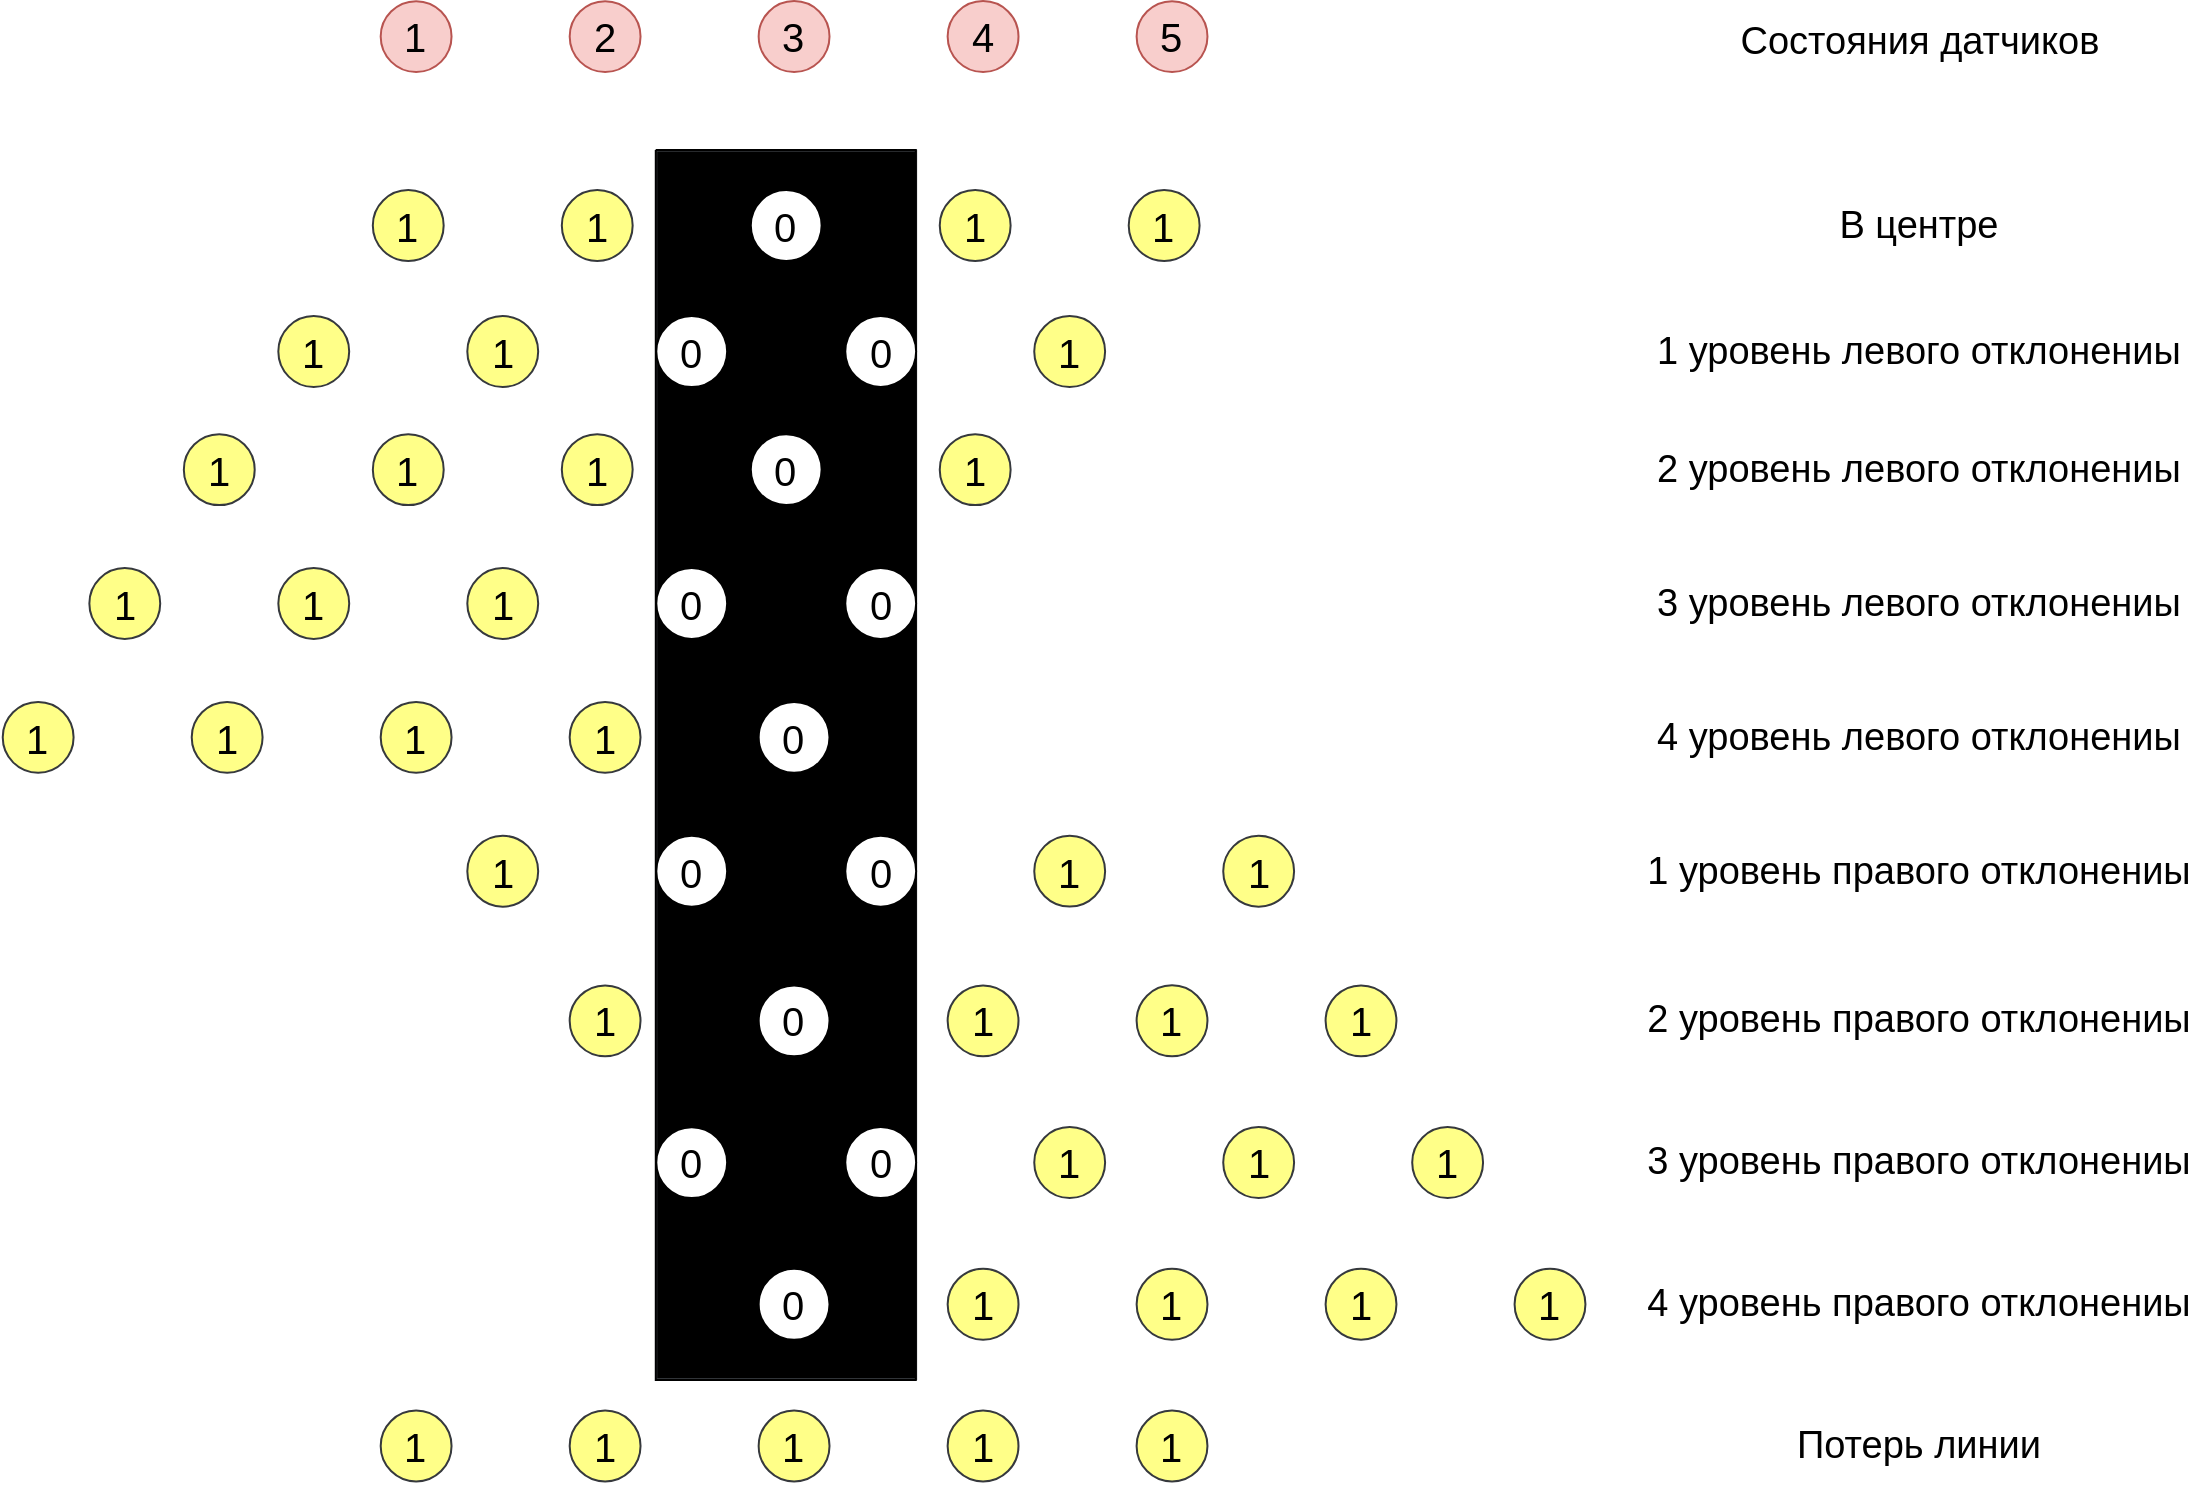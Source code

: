 <mxfile version="21.1.2" type="device">
  <diagram name="Page-1" id="Cj-V_x_v1ogrPbI0qBQC">
    <mxGraphModel dx="1404" dy="806" grid="1" gridSize="3.937" guides="1" tooltips="1" connect="1" arrows="1" fold="1" page="1" pageScale="1" pageWidth="1169" pageHeight="827" math="0" shadow="0">
      <root>
        <mxCell id="0" />
        <mxCell id="1" parent="0" />
        <mxCell id="OgcWA86P0u7zVFdbIbJ7-59" value="" style="rounded=0;whiteSpace=wrap;html=1;fillColor=#000000;strokeColor=#36393d;glass=0;shadow=0;connectable=1;allowArrows=1;expand=1;" vertex="1" parent="1">
          <mxGeometry x="366.16" y="102.36" width="129.9" height="614.18" as="geometry" />
        </mxCell>
        <mxCell id="OgcWA86P0u7zVFdbIbJ7-8" value="" style="endArrow=none;html=1;rounded=0;" edge="1" parent="1">
          <mxGeometry width="50" height="50" relative="1" as="geometry">
            <mxPoint x="365.89" y="102.01" as="sourcePoint" />
            <mxPoint x="365.89" y="102.01" as="targetPoint" />
            <Array as="points">
              <mxPoint x="365.89" y="717.01" />
              <mxPoint x="495.89" y="717.01" />
              <mxPoint x="495.89" y="102.01" />
            </Array>
          </mxGeometry>
        </mxCell>
        <mxCell id="OgcWA86P0u7zVFdbIbJ7-9" value="1" style="ellipse;whiteSpace=wrap;html=1;aspect=fixed;fontSize=20;fillColor=#ffff88;strokeColor=#36393d;" vertex="1" parent="1">
          <mxGeometry x="224.407" y="122.057" width="35.43" height="35.43" as="geometry" />
        </mxCell>
        <mxCell id="OgcWA86P0u7zVFdbIbJ7-10" value="1" style="ellipse;whiteSpace=wrap;html=1;aspect=fixed;fontSize=20;fillColor=#ffff88;strokeColor=#36393d;" vertex="1" parent="1">
          <mxGeometry x="318.904" y="122.054" width="35.43" height="35.43" as="geometry" />
        </mxCell>
        <mxCell id="OgcWA86P0u7zVFdbIbJ7-11" value="0" style="ellipse;whiteSpace=wrap;html=1;aspect=fixed;fontSize=20;" vertex="1" parent="1">
          <mxGeometry x="413.391" y="122.051" width="35.43" height="35.43" as="geometry" />
        </mxCell>
        <mxCell id="OgcWA86P0u7zVFdbIbJ7-12" value="1" style="ellipse;whiteSpace=wrap;html=1;aspect=fixed;fontSize=20;fillColor=#ffff88;strokeColor=#36393d;" vertex="1" parent="1">
          <mxGeometry x="507.878" y="122.048" width="35.43" height="35.43" as="geometry" />
        </mxCell>
        <mxCell id="OgcWA86P0u7zVFdbIbJ7-13" value="1" style="ellipse;whiteSpace=wrap;html=1;aspect=fixed;fontSize=20;fillColor=#ffff88;strokeColor=#36393d;" vertex="1" parent="1">
          <mxGeometry x="602.365" y="122.055" width="35.43" height="35.43" as="geometry" />
        </mxCell>
        <mxCell id="OgcWA86P0u7zVFdbIbJ7-14" value="1" style="ellipse;whiteSpace=wrap;html=1;aspect=fixed;fontSize=20;fillColor=#ffff88;strokeColor=#36393d;" vertex="1" parent="1">
          <mxGeometry x="177.164" y="185.054" width="35.43" height="35.43" as="geometry" />
        </mxCell>
        <mxCell id="OgcWA86P0u7zVFdbIbJ7-15" value="1" style="ellipse;whiteSpace=wrap;html=1;aspect=fixed;fontSize=20;fillColor=#ffff88;strokeColor=#36393d;" vertex="1" parent="1">
          <mxGeometry x="271.661" y="185.051" width="35.43" height="35.43" as="geometry" />
        </mxCell>
        <mxCell id="OgcWA86P0u7zVFdbIbJ7-16" value="0" style="ellipse;whiteSpace=wrap;html=1;aspect=fixed;fontSize=20;" vertex="1" parent="1">
          <mxGeometry x="366.148" y="185.048" width="35.43" height="35.43" as="geometry" />
        </mxCell>
        <mxCell id="OgcWA86P0u7zVFdbIbJ7-17" value="0" style="ellipse;whiteSpace=wrap;html=1;aspect=fixed;fontSize=20;" vertex="1" parent="1">
          <mxGeometry x="460.635" y="185.045" width="35.43" height="35.43" as="geometry" />
        </mxCell>
        <mxCell id="OgcWA86P0u7zVFdbIbJ7-18" value="1" style="ellipse;whiteSpace=wrap;html=1;aspect=fixed;fontSize=20;fillColor=#ffff88;strokeColor=#36393d;" vertex="1" parent="1">
          <mxGeometry x="555.122" y="185.052" width="35.43" height="35.43" as="geometry" />
        </mxCell>
        <mxCell id="OgcWA86P0u7zVFdbIbJ7-19" value="1" style="ellipse;whiteSpace=wrap;html=1;aspect=fixed;fontSize=20;fillColor=#ffff88;strokeColor=#36393d;" vertex="1" parent="1">
          <mxGeometry x="129.921" y="244.101" width="35.43" height="35.43" as="geometry" />
        </mxCell>
        <mxCell id="OgcWA86P0u7zVFdbIbJ7-20" value="1" style="ellipse;whiteSpace=wrap;html=1;aspect=fixed;fontSize=20;fillColor=#ffff88;strokeColor=#36393d;" vertex="1" parent="1">
          <mxGeometry x="224.418" y="244.098" width="35.43" height="35.43" as="geometry" />
        </mxCell>
        <mxCell id="OgcWA86P0u7zVFdbIbJ7-21" value="1" style="ellipse;whiteSpace=wrap;html=1;aspect=fixed;fontSize=20;fillColor=#ffff88;strokeColor=#36393d;" vertex="1" parent="1">
          <mxGeometry x="318.905" y="244.095" width="35.43" height="35.43" as="geometry" />
        </mxCell>
        <mxCell id="OgcWA86P0u7zVFdbIbJ7-22" value="0" style="ellipse;whiteSpace=wrap;html=1;aspect=fixed;fontSize=20;" vertex="1" parent="1">
          <mxGeometry x="413.392" y="244.092" width="35.43" height="35.43" as="geometry" />
        </mxCell>
        <mxCell id="OgcWA86P0u7zVFdbIbJ7-23" value="1" style="ellipse;whiteSpace=wrap;html=1;aspect=fixed;fontSize=20;fillColor=#ffff88;strokeColor=#36393d;" vertex="1" parent="1">
          <mxGeometry x="507.879" y="244.099" width="35.43" height="35.43" as="geometry" />
        </mxCell>
        <mxCell id="OgcWA86P0u7zVFdbIbJ7-24" value="1" style="ellipse;whiteSpace=wrap;html=1;aspect=fixed;fontSize=20;fillColor=#ffff88;strokeColor=#36393d;" vertex="1" parent="1">
          <mxGeometry x="82.678" y="311.038" width="35.43" height="35.43" as="geometry" />
        </mxCell>
        <mxCell id="OgcWA86P0u7zVFdbIbJ7-25" value="1" style="ellipse;whiteSpace=wrap;html=1;aspect=fixed;fontSize=20;fillColor=#ffff88;strokeColor=#36393d;" vertex="1" parent="1">
          <mxGeometry x="177.175" y="311.035" width="35.43" height="35.43" as="geometry" />
        </mxCell>
        <mxCell id="OgcWA86P0u7zVFdbIbJ7-26" value="1" style="ellipse;whiteSpace=wrap;html=1;aspect=fixed;fontSize=20;fillColor=#ffff88;strokeColor=#36393d;" vertex="1" parent="1">
          <mxGeometry x="271.662" y="311.032" width="35.43" height="35.43" as="geometry" />
        </mxCell>
        <mxCell id="OgcWA86P0u7zVFdbIbJ7-27" value="0" style="ellipse;whiteSpace=wrap;html=1;aspect=fixed;fontSize=20;" vertex="1" parent="1">
          <mxGeometry x="366.149" y="311.029" width="35.43" height="35.43" as="geometry" />
        </mxCell>
        <mxCell id="OgcWA86P0u7zVFdbIbJ7-28" value="0" style="ellipse;whiteSpace=wrap;html=1;aspect=fixed;fontSize=20;" vertex="1" parent="1">
          <mxGeometry x="460.636" y="311.036" width="35.43" height="35.43" as="geometry" />
        </mxCell>
        <mxCell id="OgcWA86P0u7zVFdbIbJ7-29" value="1" style="ellipse;whiteSpace=wrap;html=1;aspect=fixed;fontSize=20;fillColor=#ffff88;strokeColor=#36393d;" vertex="1" parent="1">
          <mxGeometry x="39.365" y="377.965" width="35.43" height="35.43" as="geometry" />
        </mxCell>
        <mxCell id="OgcWA86P0u7zVFdbIbJ7-30" value="1" style="ellipse;whiteSpace=wrap;html=1;aspect=fixed;fontSize=20;fillColor=#ffff88;strokeColor=#36393d;" vertex="1" parent="1">
          <mxGeometry x="133.862" y="377.962" width="35.43" height="35.43" as="geometry" />
        </mxCell>
        <mxCell id="OgcWA86P0u7zVFdbIbJ7-31" value="1" style="ellipse;whiteSpace=wrap;html=1;aspect=fixed;fontSize=20;fillColor=#ffff88;strokeColor=#36393d;" vertex="1" parent="1">
          <mxGeometry x="228.349" y="377.959" width="35.43" height="35.43" as="geometry" />
        </mxCell>
        <mxCell id="OgcWA86P0u7zVFdbIbJ7-32" value="1" style="ellipse;whiteSpace=wrap;html=1;aspect=fixed;fontSize=20;fillColor=#ffff88;strokeColor=#36393d;" vertex="1" parent="1">
          <mxGeometry x="322.836" y="377.956" width="35.43" height="35.43" as="geometry" />
        </mxCell>
        <mxCell id="OgcWA86P0u7zVFdbIbJ7-33" value="0" style="ellipse;whiteSpace=wrap;html=1;aspect=fixed;fontSize=20;" vertex="1" parent="1">
          <mxGeometry x="417.323" y="377.963" width="35.43" height="35.43" as="geometry" />
        </mxCell>
        <mxCell id="OgcWA86P0u7zVFdbIbJ7-39" value="1" style="ellipse;whiteSpace=wrap;html=1;aspect=fixed;fontSize=20;fillColor=#ffff88;strokeColor=#36393d;" vertex="1" parent="1">
          <mxGeometry x="271.659" y="444.889" width="35.43" height="35.43" as="geometry" />
        </mxCell>
        <mxCell id="OgcWA86P0u7zVFdbIbJ7-40" value="0" style="ellipse;whiteSpace=wrap;html=1;aspect=fixed;fontSize=20;" vertex="1" parent="1">
          <mxGeometry x="366.156" y="444.886" width="35.43" height="35.43" as="geometry" />
        </mxCell>
        <mxCell id="OgcWA86P0u7zVFdbIbJ7-41" value="0" style="ellipse;whiteSpace=wrap;html=1;aspect=fixed;fontSize=20;" vertex="1" parent="1">
          <mxGeometry x="460.643" y="444.883" width="35.43" height="35.43" as="geometry" />
        </mxCell>
        <mxCell id="OgcWA86P0u7zVFdbIbJ7-42" value="1" style="ellipse;whiteSpace=wrap;html=1;aspect=fixed;fontSize=20;fillColor=#ffff88;strokeColor=#36393d;" vertex="1" parent="1">
          <mxGeometry x="555.13" y="444.88" width="35.43" height="35.43" as="geometry" />
        </mxCell>
        <mxCell id="OgcWA86P0u7zVFdbIbJ7-43" value="1" style="ellipse;whiteSpace=wrap;html=1;aspect=fixed;fontSize=20;fillColor=#ffff88;strokeColor=#36393d;" vertex="1" parent="1">
          <mxGeometry x="649.617" y="444.887" width="35.43" height="35.43" as="geometry" />
        </mxCell>
        <mxCell id="OgcWA86P0u7zVFdbIbJ7-44" value="1" style="ellipse;whiteSpace=wrap;html=1;aspect=fixed;fontSize=20;fillColor=#ffff88;strokeColor=#36393d;" vertex="1" parent="1">
          <mxGeometry x="322.836" y="519.696" width="35.43" height="35.43" as="geometry" />
        </mxCell>
        <mxCell id="OgcWA86P0u7zVFdbIbJ7-45" value="0" style="ellipse;whiteSpace=wrap;html=1;aspect=fixed;fontSize=20;" vertex="1" parent="1">
          <mxGeometry x="417.333" y="519.693" width="35.43" height="35.43" as="geometry" />
        </mxCell>
        <mxCell id="OgcWA86P0u7zVFdbIbJ7-46" value="1" style="ellipse;whiteSpace=wrap;html=1;aspect=fixed;fontSize=20;fillColor=#ffff88;strokeColor=#36393d;" vertex="1" parent="1">
          <mxGeometry x="511.82" y="519.69" width="35.43" height="35.43" as="geometry" />
        </mxCell>
        <mxCell id="OgcWA86P0u7zVFdbIbJ7-47" value="1" style="ellipse;whiteSpace=wrap;html=1;aspect=fixed;fontSize=20;fillColor=#ffff88;strokeColor=#36393d;" vertex="1" parent="1">
          <mxGeometry x="606.307" y="519.687" width="35.43" height="35.43" as="geometry" />
        </mxCell>
        <mxCell id="OgcWA86P0u7zVFdbIbJ7-48" value="1" style="ellipse;whiteSpace=wrap;html=1;aspect=fixed;fontSize=20;fillColor=#ffff88;strokeColor=#36393d;" vertex="1" parent="1">
          <mxGeometry x="700.794" y="519.694" width="35.43" height="35.43" as="geometry" />
        </mxCell>
        <mxCell id="OgcWA86P0u7zVFdbIbJ7-49" value="0" style="ellipse;whiteSpace=wrap;html=1;aspect=fixed;fontSize=20;" vertex="1" parent="1">
          <mxGeometry x="366.143" y="590.563" width="35.43" height="35.43" as="geometry" />
        </mxCell>
        <mxCell id="OgcWA86P0u7zVFdbIbJ7-50" value="0" style="ellipse;whiteSpace=wrap;html=1;aspect=fixed;fontSize=20;" vertex="1" parent="1">
          <mxGeometry x="460.64" y="590.56" width="35.43" height="35.43" as="geometry" />
        </mxCell>
        <mxCell id="OgcWA86P0u7zVFdbIbJ7-51" value="1" style="ellipse;whiteSpace=wrap;html=1;aspect=fixed;fontSize=20;fillColor=#ffff88;strokeColor=#36393d;" vertex="1" parent="1">
          <mxGeometry x="555.127" y="590.557" width="35.43" height="35.43" as="geometry" />
        </mxCell>
        <mxCell id="OgcWA86P0u7zVFdbIbJ7-52" value="1" style="ellipse;whiteSpace=wrap;html=1;aspect=fixed;fontSize=20;fillColor=#ffff88;strokeColor=#36393d;" vertex="1" parent="1">
          <mxGeometry x="649.614" y="590.554" width="35.43" height="35.43" as="geometry" />
        </mxCell>
        <mxCell id="OgcWA86P0u7zVFdbIbJ7-53" value="1" style="ellipse;whiteSpace=wrap;html=1;aspect=fixed;fontSize=20;fillColor=#ffff88;strokeColor=#36393d;" vertex="1" parent="1">
          <mxGeometry x="744.101" y="590.561" width="35.43" height="35.43" as="geometry" />
        </mxCell>
        <mxCell id="OgcWA86P0u7zVFdbIbJ7-54" value="0" style="ellipse;whiteSpace=wrap;html=1;aspect=fixed;fontSize=20;" vertex="1" parent="1">
          <mxGeometry x="417.33" y="661.43" width="35.43" height="35.43" as="geometry" />
        </mxCell>
        <mxCell id="OgcWA86P0u7zVFdbIbJ7-55" value="1" style="ellipse;whiteSpace=wrap;html=1;aspect=fixed;fontSize=20;fillColor=#ffff88;strokeColor=#36393d;" vertex="1" parent="1">
          <mxGeometry x="511.827" y="661.427" width="35.43" height="35.43" as="geometry" />
        </mxCell>
        <mxCell id="OgcWA86P0u7zVFdbIbJ7-56" value="1" style="ellipse;whiteSpace=wrap;html=1;aspect=fixed;fontSize=20;fillColor=#ffff88;strokeColor=#36393d;" vertex="1" parent="1">
          <mxGeometry x="606.314" y="661.424" width="35.43" height="35.43" as="geometry" />
        </mxCell>
        <mxCell id="OgcWA86P0u7zVFdbIbJ7-57" value="1" style="ellipse;whiteSpace=wrap;html=1;aspect=fixed;fontSize=20;fillColor=#ffff88;strokeColor=#36393d;" vertex="1" parent="1">
          <mxGeometry x="700.801" y="661.421" width="35.43" height="35.43" as="geometry" />
        </mxCell>
        <mxCell id="OgcWA86P0u7zVFdbIbJ7-58" value="1" style="ellipse;whiteSpace=wrap;html=1;aspect=fixed;fontSize=20;fillColor=#ffff88;strokeColor=#36393d;" vertex="1" parent="1">
          <mxGeometry x="795.288" y="661.428" width="35.43" height="35.43" as="geometry" />
        </mxCell>
        <mxCell id="OgcWA86P0u7zVFdbIbJ7-60" value="1" style="ellipse;whiteSpace=wrap;html=1;aspect=fixed;fontSize=20;fillColor=#f8cecc;strokeColor=#b85450;" vertex="1" parent="1">
          <mxGeometry x="228.347" y="27.567" width="35.43" height="35.43" as="geometry" />
        </mxCell>
        <mxCell id="OgcWA86P0u7zVFdbIbJ7-61" value="2" style="ellipse;whiteSpace=wrap;html=1;aspect=fixed;fontSize=20;fillColor=#f8cecc;strokeColor=#b85450;" vertex="1" parent="1">
          <mxGeometry x="322.844" y="27.564" width="35.43" height="35.43" as="geometry" />
        </mxCell>
        <mxCell id="OgcWA86P0u7zVFdbIbJ7-62" value="3" style="ellipse;whiteSpace=wrap;html=1;aspect=fixed;fontSize=20;fillColor=#f8cecc;strokeColor=#b85450;" vertex="1" parent="1">
          <mxGeometry x="417.331" y="27.561" width="35.43" height="35.43" as="geometry" />
        </mxCell>
        <mxCell id="OgcWA86P0u7zVFdbIbJ7-63" value="4" style="ellipse;whiteSpace=wrap;html=1;aspect=fixed;fontSize=20;fillColor=#f8cecc;strokeColor=#b85450;" vertex="1" parent="1">
          <mxGeometry x="511.818" y="27.558" width="35.43" height="35.43" as="geometry" />
        </mxCell>
        <mxCell id="OgcWA86P0u7zVFdbIbJ7-64" value="5" style="ellipse;whiteSpace=wrap;html=1;aspect=fixed;fontSize=20;fillColor=#f8cecc;strokeColor=#b85450;" vertex="1" parent="1">
          <mxGeometry x="606.305" y="27.565" width="35.43" height="35.43" as="geometry" />
        </mxCell>
        <mxCell id="OgcWA86P0u7zVFdbIbJ7-65" value="В центре" style="text;html=1;strokeColor=none;fillColor=none;align=center;verticalAlign=middle;whiteSpace=wrap;rounded=0;fontSize=19;" vertex="1" parent="1">
          <mxGeometry x="915.36" y="124.77" width="165.35" height="30" as="geometry" />
        </mxCell>
        <mxCell id="OgcWA86P0u7zVFdbIbJ7-66" value="Состояния датчиков" style="text;html=1;strokeColor=none;fillColor=none;align=center;verticalAlign=middle;whiteSpace=wrap;rounded=0;fontSize=19;" vertex="1" parent="1">
          <mxGeometry x="874.03" y="33" width="248.03" height="30" as="geometry" />
        </mxCell>
        <mxCell id="OgcWA86P0u7zVFdbIbJ7-67" value="1 уровень левого отклонениы" style="text;html=1;strokeColor=none;fillColor=none;align=center;verticalAlign=middle;whiteSpace=wrap;rounded=0;fontSize=19;" vertex="1" parent="1">
          <mxGeometry x="854.33" y="187.77" width="287.4" height="30" as="geometry" />
        </mxCell>
        <mxCell id="OgcWA86P0u7zVFdbIbJ7-75" value="2 уровень левого отклонениы" style="text;html=1;strokeColor=none;fillColor=none;align=center;verticalAlign=middle;whiteSpace=wrap;rounded=0;fontSize=19;" vertex="1" parent="1">
          <mxGeometry x="854.347" y="246.807" width="287.4" height="30" as="geometry" />
        </mxCell>
        <mxCell id="OgcWA86P0u7zVFdbIbJ7-76" value="3 уровень левого отклонениы" style="text;html=1;strokeColor=none;fillColor=none;align=center;verticalAlign=middle;whiteSpace=wrap;rounded=0;fontSize=19;" vertex="1" parent="1">
          <mxGeometry x="854.334" y="313.754" width="287.4" height="30" as="geometry" />
        </mxCell>
        <mxCell id="OgcWA86P0u7zVFdbIbJ7-77" value="4 уровень левого отклонениы" style="text;html=1;strokeColor=none;fillColor=none;align=center;verticalAlign=middle;whiteSpace=wrap;rounded=0;fontSize=19;" vertex="1" parent="1">
          <mxGeometry x="854.351" y="380.681" width="287.4" height="30" as="geometry" />
        </mxCell>
        <mxCell id="OgcWA86P0u7zVFdbIbJ7-78" value="1 уровень правого отклонениы" style="text;html=1;strokeColor=none;fillColor=none;align=center;verticalAlign=middle;whiteSpace=wrap;rounded=0;fontSize=19;" vertex="1" parent="1">
          <mxGeometry x="854.348" y="447.608" width="287.4" height="30" as="geometry" />
        </mxCell>
        <mxCell id="OgcWA86P0u7zVFdbIbJ7-79" value="2 уровень правого отклонениы" style="text;html=1;strokeColor=none;fillColor=none;align=center;verticalAlign=middle;whiteSpace=wrap;rounded=0;fontSize=19;" vertex="1" parent="1">
          <mxGeometry x="854.355" y="522.405" width="287.4" height="30" as="geometry" />
        </mxCell>
        <mxCell id="OgcWA86P0u7zVFdbIbJ7-80" value="3 уровень правого отклонениы" style="text;html=1;strokeColor=none;fillColor=none;align=center;verticalAlign=middle;whiteSpace=wrap;rounded=0;fontSize=19;" vertex="1" parent="1">
          <mxGeometry x="854.352" y="593.282" width="287.4" height="30" as="geometry" />
        </mxCell>
        <mxCell id="OgcWA86P0u7zVFdbIbJ7-81" value="4 уровень правого отклонениы" style="text;html=1;strokeColor=none;fillColor=none;align=center;verticalAlign=middle;whiteSpace=wrap;rounded=0;fontSize=19;" vertex="1" parent="1">
          <mxGeometry x="854.359" y="664.149" width="287.4" height="30" as="geometry" />
        </mxCell>
        <mxCell id="OgcWA86P0u7zVFdbIbJ7-82" value="1" style="ellipse;whiteSpace=wrap;html=1;aspect=fixed;fontSize=20;fillColor=#ffff88;strokeColor=#36393d;" vertex="1" parent="1">
          <mxGeometry x="228.344" y="732.294" width="35.43" height="35.43" as="geometry" />
        </mxCell>
        <mxCell id="OgcWA86P0u7zVFdbIbJ7-83" value="1" style="ellipse;whiteSpace=wrap;html=1;aspect=fixed;fontSize=20;fillColor=#ffff88;strokeColor=#36393d;" vertex="1" parent="1">
          <mxGeometry x="322.841" y="732.291" width="35.43" height="35.43" as="geometry" />
        </mxCell>
        <mxCell id="OgcWA86P0u7zVFdbIbJ7-84" value="1" style="ellipse;whiteSpace=wrap;html=1;aspect=fixed;fontSize=20;fillColor=#ffff88;strokeColor=#36393d;" vertex="1" parent="1">
          <mxGeometry x="417.328" y="732.288" width="35.43" height="35.43" as="geometry" />
        </mxCell>
        <mxCell id="OgcWA86P0u7zVFdbIbJ7-85" value="1" style="ellipse;whiteSpace=wrap;html=1;aspect=fixed;fontSize=20;fillColor=#ffff88;strokeColor=#36393d;" vertex="1" parent="1">
          <mxGeometry x="511.815" y="732.285" width="35.43" height="35.43" as="geometry" />
        </mxCell>
        <mxCell id="OgcWA86P0u7zVFdbIbJ7-86" value="1" style="ellipse;whiteSpace=wrap;html=1;aspect=fixed;fontSize=20;fillColor=#ffff88;strokeColor=#36393d;" vertex="1" parent="1">
          <mxGeometry x="606.302" y="732.292" width="35.43" height="35.43" as="geometry" />
        </mxCell>
        <mxCell id="OgcWA86P0u7zVFdbIbJ7-87" value="Потерь линии" style="text;html=1;strokeColor=none;fillColor=none;align=center;verticalAlign=middle;whiteSpace=wrap;rounded=0;fontSize=19;" vertex="1" parent="1">
          <mxGeometry x="854.356" y="735.006" width="287.4" height="30" as="geometry" />
        </mxCell>
      </root>
    </mxGraphModel>
  </diagram>
</mxfile>
